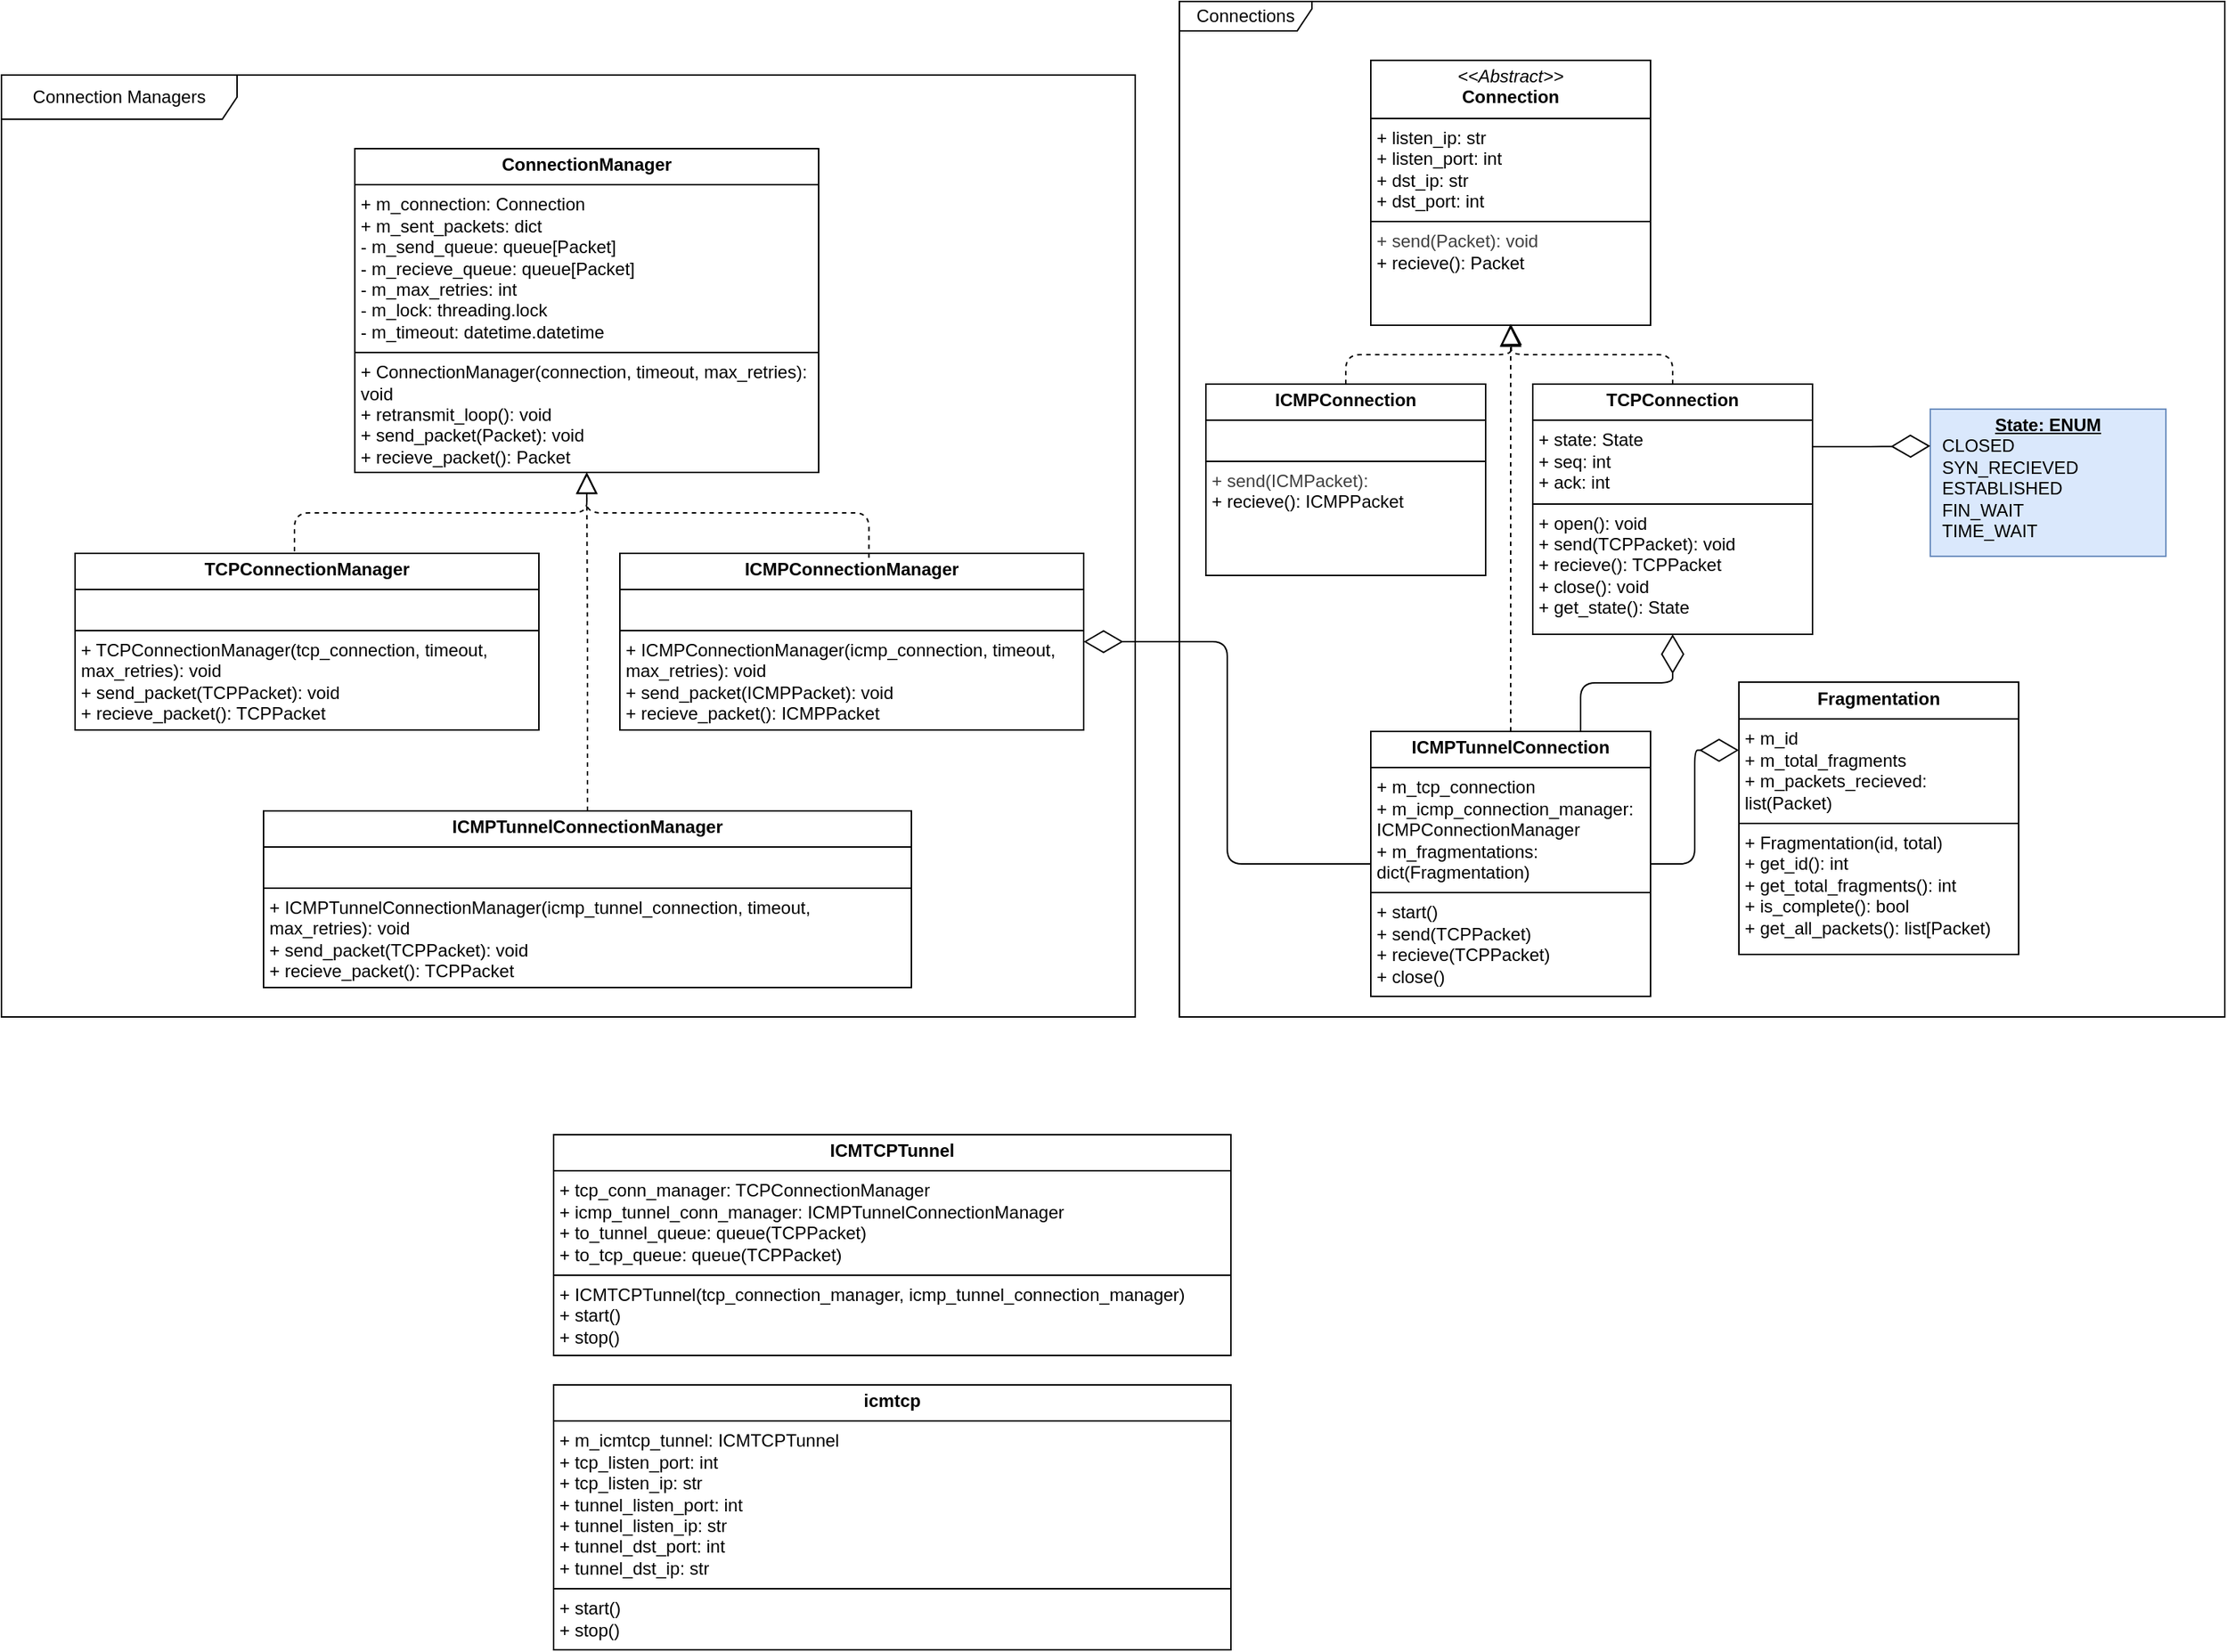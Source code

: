 <mxfile>
    <diagram id="AInQ-T5Q2g1bz4kjks8R" name="Page-1">
        <mxGraphModel dx="1831" dy="1963" grid="1" gridSize="10" guides="1" tooltips="1" connect="1" arrows="1" fold="1" page="1" pageScale="1" pageWidth="850" pageHeight="1100" math="0" shadow="0">
            <root>
                <mxCell id="0"/>
                <mxCell id="1" parent="0"/>
                <mxCell id="5" value="&lt;p style=&quot;margin:0px;margin-top:4px;text-align:center;&quot;&gt;&lt;i&gt;&amp;lt;&amp;lt;Abstract&amp;gt;&amp;gt;&lt;/i&gt;&lt;br&gt;&lt;b&gt;Connection&lt;/b&gt;&lt;/p&gt;&lt;hr size=&quot;1&quot; style=&quot;border-style:solid;&quot;&gt;&lt;p style=&quot;margin:0px;margin-left:4px;&quot;&gt;+ listen_ip: str&lt;/p&gt;&lt;p style=&quot;margin:0px;margin-left:4px;&quot;&gt;+ listen_port: int&lt;/p&gt;&lt;p style=&quot;margin:0px;margin-left:4px;&quot;&gt;+ dst_ip: str&lt;/p&gt;&lt;p style=&quot;margin:0px;margin-left:4px;&quot;&gt;+ dst_port: int&lt;br&gt;&lt;/p&gt;&lt;hr size=&quot;1&quot; style=&quot;border-style:solid;&quot;&gt;&lt;p style=&quot;margin:0px;margin-left:4px;&quot;&gt;&lt;span style=&quot;color: rgb(63, 63, 63); background-color: transparent;&quot;&gt;+ send(Packet): void&lt;/span&gt;&lt;/p&gt;&lt;p style=&quot;margin:0px;margin-left:4px;&quot;&gt;+ recieve(): Packet&lt;/p&gt;" style="verticalAlign=top;align=left;overflow=fill;html=1;whiteSpace=wrap;" vertex="1" parent="1">
                    <mxGeometry x="520" y="10" width="190" height="180" as="geometry"/>
                </mxCell>
                <mxCell id="6" value="&lt;p style=&quot;margin:0px;margin-top:4px;text-align:center;&quot;&gt;&lt;b&gt;ICMPConnection&lt;/b&gt;&lt;/p&gt;&lt;hr size=&quot;1&quot; style=&quot;border-style:solid;&quot;&gt;&lt;p style=&quot;margin:0px;margin-left:4px;&quot;&gt;&lt;br&gt;&lt;/p&gt;&lt;hr size=&quot;1&quot; style=&quot;border-style:solid;&quot;&gt;&lt;p style=&quot;margin:0px;margin-left:4px;&quot;&gt;&lt;span style=&quot;color: rgb(63, 63, 63); background-color: transparent;&quot;&gt;+ send(ICMPacket):&amp;nbsp;&lt;/span&gt;&lt;/p&gt;&lt;p style=&quot;margin:0px;margin-left:4px;&quot;&gt;+ recieve(): ICMPPacket&lt;/p&gt;" style="verticalAlign=top;align=left;overflow=fill;html=1;whiteSpace=wrap;" vertex="1" parent="1">
                    <mxGeometry x="408" y="230" width="190" height="130" as="geometry"/>
                </mxCell>
                <mxCell id="7" value="&lt;p style=&quot;margin:0px;margin-top:4px;text-align:center;&quot;&gt;&lt;b&gt;TCPConnection&lt;/b&gt;&lt;/p&gt;&lt;hr size=&quot;1&quot; style=&quot;border-style:solid;&quot;&gt;&lt;p style=&quot;margin:0px;margin-left:4px;&quot;&gt;+ state: State&lt;/p&gt;&lt;p style=&quot;margin:0px;margin-left:4px;&quot;&gt;+ seq: int&lt;/p&gt;&lt;p style=&quot;margin:0px;margin-left:4px;&quot;&gt;+ ack: int&lt;/p&gt;&lt;hr size=&quot;1&quot; style=&quot;border-style:solid;&quot;&gt;&lt;p style=&quot;margin:0px;margin-left:4px;&quot;&gt;+ open(): void&lt;/p&gt;&lt;p style=&quot;margin:0px;margin-left:4px;&quot;&gt;+ send(TCPPacket): void&lt;/p&gt;&lt;p style=&quot;margin:0px;margin-left:4px;&quot;&gt;+ recieve(): TCPPacket&lt;/p&gt;&lt;p style=&quot;margin:0px;margin-left:4px;&quot;&gt;+ close(): void&lt;/p&gt;&lt;p style=&quot;margin:0px;margin-left:4px;&quot;&gt;+ get_state(): State&lt;/p&gt;" style="verticalAlign=top;align=left;overflow=fill;html=1;whiteSpace=wrap;" vertex="1" parent="1">
                    <mxGeometry x="630" y="230" width="190" height="170" as="geometry"/>
                </mxCell>
                <mxCell id="8" value="" style="endArrow=block;dashed=1;endFill=0;endSize=12;html=1;exitX=0.5;exitY=0;exitDx=0;exitDy=0;entryX=0.5;entryY=1;entryDx=0;entryDy=0;edgeStyle=orthogonalEdgeStyle;" edge="1" parent="1" source="6" target="5">
                    <mxGeometry width="160" relative="1" as="geometry">
                        <mxPoint x="470" y="210" as="sourcePoint"/>
                        <mxPoint x="630" y="210" as="targetPoint"/>
                    </mxGeometry>
                </mxCell>
                <mxCell id="9" value="" style="endArrow=block;dashed=1;endFill=0;endSize=12;html=1;exitX=0.5;exitY=0;exitDx=0;exitDy=0;edgeStyle=orthogonalEdgeStyle;" edge="1" parent="1" source="7">
                    <mxGeometry width="160" relative="1" as="geometry">
                        <mxPoint x="680" y="220" as="sourcePoint"/>
                        <mxPoint x="615" y="189" as="targetPoint"/>
                    </mxGeometry>
                </mxCell>
                <mxCell id="10" value="&lt;p style=&quot;margin:0px;margin-top:4px;text-align:center;&quot;&gt;&lt;b&gt;ICMTCPTunnel&lt;/b&gt;&lt;/p&gt;&lt;hr size=&quot;1&quot; style=&quot;border-style:solid;&quot;&gt;&lt;p style=&quot;margin:0px;margin-left:4px;&quot;&gt;+ tcp_conn_manager: TCPConnectionManager&lt;/p&gt;&lt;p style=&quot;margin:0px;margin-left:4px;&quot;&gt;+ icmp_tunnel_conn_manager: ICMPTunnelConnectionManager&lt;/p&gt;&lt;p style=&quot;margin:0px;margin-left:4px;&quot;&gt;+ to_tunnel_queue: queue(TCPPacket)&lt;/p&gt;&lt;p style=&quot;margin:0px;margin-left:4px;&quot;&gt;+ to_tcp_queue: queue(TCPPacket)&lt;/p&gt;&lt;hr size=&quot;1&quot; style=&quot;border-style:solid;&quot;&gt;&lt;p style=&quot;margin:0px;margin-left:4px;&quot;&gt;+ ICMTCPTunnel(tcp_connection_manager, icmp_tunnel_connection_manager)&lt;/p&gt;&lt;p style=&quot;margin:0px;margin-left:4px;&quot;&gt;+ start()&lt;/p&gt;&lt;p style=&quot;margin:0px;margin-left:4px;&quot;&gt;+ stop()&lt;/p&gt;" style="verticalAlign=top;align=left;overflow=fill;html=1;whiteSpace=wrap;" vertex="1" parent="1">
                    <mxGeometry x="-35" y="740" width="460" height="150" as="geometry"/>
                </mxCell>
                <mxCell id="13" value="&lt;p style=&quot;margin:0px;margin-top:4px;text-align:center;text-decoration:underline;&quot;&gt;&lt;b&gt;State: ENUM&lt;/b&gt;&lt;/p&gt;&lt;p style=&quot;margin:0px;margin-left:8px;&quot;&gt;CLOSED&lt;br&gt;SYN_RECIEVED&lt;/p&gt;&lt;p style=&quot;margin:0px;margin-left:8px;&quot;&gt;ESTABLISHED&lt;/p&gt;&lt;p style=&quot;margin:0px;margin-left:8px;&quot;&gt;FIN_WAIT&lt;/p&gt;&lt;p style=&quot;margin:0px;margin-left:8px;&quot;&gt;TIME_WAIT&lt;br&gt;&lt;/p&gt;" style="verticalAlign=top;align=left;overflow=fill;html=1;whiteSpace=wrap;fillColor=#dae8fc;strokeColor=#6c8ebf;" vertex="1" parent="1">
                    <mxGeometry x="900" y="247" width="160" height="100" as="geometry"/>
                </mxCell>
                <mxCell id="14" value="" style="endArrow=diamondThin;endFill=0;endSize=24;html=1;exitX=1;exitY=0.25;exitDx=0;exitDy=0;entryX=0;entryY=0.25;entryDx=0;entryDy=0;edgeStyle=orthogonalEdgeStyle;" edge="1" parent="1" source="7" target="13">
                    <mxGeometry width="160" relative="1" as="geometry">
                        <mxPoint x="800" y="390" as="sourcePoint"/>
                        <mxPoint x="960" y="390" as="targetPoint"/>
                    </mxGeometry>
                </mxCell>
                <mxCell id="16" value="&lt;p style=&quot;margin:0px;margin-top:4px;text-align:center;&quot;&gt;&lt;b&gt;ConnectionManager&lt;/b&gt;&lt;/p&gt;&lt;hr size=&quot;1&quot; style=&quot;border-style:solid;&quot;&gt;&lt;p style=&quot;margin:0px;margin-left:4px;&quot;&gt;+ m_connection: Connection&lt;/p&gt;&lt;p style=&quot;margin:0px;margin-left:4px;&quot;&gt;+ m_sent_packets: dict&lt;/p&gt;&lt;p style=&quot;margin:0px;margin-left:4px;&quot;&gt;- m_send_queue: queue[Packet]&lt;/p&gt;&lt;p style=&quot;margin:0px;margin-left:4px;&quot;&gt;- m_recieve_queue: queue[Packet]&lt;/p&gt;&lt;p style=&quot;margin:0px;margin-left:4px;&quot;&gt;- m_max_retries: int&lt;/p&gt;&lt;p style=&quot;margin:0px;margin-left:4px;&quot;&gt;- m_lock: threading.lock&lt;/p&gt;&lt;p style=&quot;margin:0px;margin-left:4px;&quot;&gt;- m_timeout: datetime.datetime&lt;/p&gt;&lt;hr size=&quot;1&quot; style=&quot;border-style:solid;&quot;&gt;&lt;p style=&quot;margin:0px;margin-left:4px;&quot;&gt;+ ConnectionManager(connection, timeout, max_retries): void&lt;/p&gt;&lt;p style=&quot;margin:0px;margin-left:4px;&quot;&gt;+ retransmit_loop(): void&lt;/p&gt;&lt;p style=&quot;margin:0px;margin-left:4px;&quot;&gt;+ send_packet(Packet): void&lt;/p&gt;&lt;p style=&quot;margin:0px;margin-left:4px;&quot;&gt;+ recieve_packet(): Packet&lt;/p&gt;&lt;p style=&quot;margin:0px;margin-left:4px;&quot;&gt;&lt;br&gt;&lt;/p&gt;" style="verticalAlign=top;align=left;overflow=fill;html=1;whiteSpace=wrap;" vertex="1" parent="1">
                    <mxGeometry x="-170" y="70" width="315" height="220" as="geometry"/>
                </mxCell>
                <mxCell id="18" value="&lt;p style=&quot;margin:0px;margin-top:4px;text-align:center;&quot;&gt;&lt;b&gt;ICMPTunnelConnection&lt;/b&gt;&lt;/p&gt;&lt;hr size=&quot;1&quot; style=&quot;border-style:solid;&quot;&gt;&lt;p style=&quot;margin:0px;margin-left:4px;&quot;&gt;+ m_tcp_connection&lt;/p&gt;&lt;p style=&quot;margin:0px;margin-left:4px;&quot;&gt;+ m_icmp_connection_manager: ICMPConnectionManager&lt;/p&gt;&lt;p style=&quot;margin:0px;margin-left:4px;&quot;&gt;+ m_fragmentations: dict(Fragmentation)&lt;/p&gt;&lt;hr size=&quot;1&quot; style=&quot;border-style:solid;&quot;&gt;&lt;p style=&quot;margin:0px;margin-left:4px;&quot;&gt;+ start()&lt;/p&gt;&lt;p style=&quot;margin:0px;margin-left:4px;&quot;&gt;+ send(TCPPacket)&lt;/p&gt;&lt;p style=&quot;margin:0px;margin-left:4px;&quot;&gt;+ recieve(TCPPacket)&lt;/p&gt;&lt;p style=&quot;margin:0px;margin-left:4px;&quot;&gt;+ close()&lt;/p&gt;" style="verticalAlign=top;align=left;overflow=fill;html=1;whiteSpace=wrap;" vertex="1" parent="1">
                    <mxGeometry x="520" y="466" width="190" height="180" as="geometry"/>
                </mxCell>
                <mxCell id="20" value="" style="endArrow=block;dashed=1;endFill=0;endSize=12;html=1;exitX=0.5;exitY=0;exitDx=0;exitDy=0;entryX=0.5;entryY=1;entryDx=0;entryDy=0;edgeStyle=orthogonalEdgeStyle;" edge="1" parent="1" source="18" target="5">
                    <mxGeometry width="160" relative="1" as="geometry">
                        <mxPoint x="513" y="240" as="sourcePoint"/>
                        <mxPoint x="625" y="200" as="targetPoint"/>
                    </mxGeometry>
                </mxCell>
                <mxCell id="21" value="" style="endArrow=diamondThin;endFill=0;endSize=24;html=1;exitX=0.75;exitY=0;exitDx=0;exitDy=0;entryX=0.5;entryY=1;entryDx=0;entryDy=0;edgeStyle=orthogonalEdgeStyle;" edge="1" parent="1" source="18" target="7">
                    <mxGeometry width="160" relative="1" as="geometry">
                        <mxPoint x="830" y="278" as="sourcePoint"/>
                        <mxPoint x="910" y="265" as="targetPoint"/>
                    </mxGeometry>
                </mxCell>
                <mxCell id="22" value="" style="endArrow=diamondThin;endFill=0;endSize=24;html=1;entryX=1;entryY=0.5;entryDx=0;entryDy=0;edgeStyle=orthogonalEdgeStyle;" edge="1" parent="1" source="18" target="25">
                    <mxGeometry width="160" relative="1" as="geometry">
                        <mxPoint x="600" y="630" as="sourcePoint"/>
                        <mxPoint x="735" y="390" as="targetPoint"/>
                    </mxGeometry>
                </mxCell>
                <mxCell id="23" value="&lt;p style=&quot;margin:0px;margin-top:4px;text-align:center;&quot;&gt;&lt;b&gt;Fragmentation&lt;/b&gt;&lt;/p&gt;&lt;hr size=&quot;1&quot; style=&quot;border-style:solid;&quot;&gt;&lt;p style=&quot;margin:0px;margin-left:4px;&quot;&gt;+ m_id&lt;/p&gt;&lt;p style=&quot;margin:0px;margin-left:4px;&quot;&gt;+ m_total_fragments&lt;/p&gt;&lt;p style=&quot;margin:0px;margin-left:4px;&quot;&gt;+ m_packets_recieved: list(Packet)&lt;/p&gt;&lt;hr size=&quot;1&quot; style=&quot;border-style:solid;&quot;&gt;&lt;p style=&quot;margin:0px;margin-left:4px;&quot;&gt;+ Fragmentation(id, total)&lt;/p&gt;&lt;p style=&quot;margin:0px;margin-left:4px;&quot;&gt;+ get_id(): int&lt;/p&gt;&lt;p style=&quot;margin:0px;margin-left:4px;&quot;&gt;+ get_total_fragments(): int&lt;/p&gt;&lt;p style=&quot;margin:0px;margin-left:4px;&quot;&gt;+ is_complete(): bool&lt;/p&gt;&lt;p style=&quot;margin:0px;margin-left:4px;&quot;&gt;+ get_all_packets(): list[Packet)&lt;/p&gt;" style="verticalAlign=top;align=left;overflow=fill;html=1;whiteSpace=wrap;" vertex="1" parent="1">
                    <mxGeometry x="770" y="432.5" width="190" height="185" as="geometry"/>
                </mxCell>
                <mxCell id="24" value="" style="endArrow=diamondThin;endFill=0;endSize=24;html=1;exitX=1;exitY=0.5;exitDx=0;exitDy=0;entryX=0;entryY=0.25;entryDx=0;entryDy=0;edgeStyle=orthogonalEdgeStyle;" edge="1" parent="1" source="18" target="23">
                    <mxGeometry width="160" relative="1" as="geometry">
                        <mxPoint x="532" y="528" as="sourcePoint"/>
                        <mxPoint x="425" y="480" as="targetPoint"/>
                    </mxGeometry>
                </mxCell>
                <mxCell id="25" value="&lt;p style=&quot;margin:0px;margin-top:4px;text-align:center;&quot;&gt;&lt;b&gt;ICMPConnectionManager&lt;/b&gt;&lt;/p&gt;&lt;hr size=&quot;1&quot; style=&quot;border-style:solid;&quot;&gt;&lt;p style=&quot;margin:0px;margin-left:4px;&quot;&gt;&lt;br&gt;&lt;/p&gt;&lt;hr size=&quot;1&quot; style=&quot;border-style:solid;&quot;&gt;&lt;p style=&quot;margin:0px;margin-left:4px;&quot;&gt;+ ICMPConnectionManager(icmp_connection, timeout, max_retries): void&lt;/p&gt;&lt;p style=&quot;margin:0px;margin-left:4px;&quot;&gt;+ send_packet(ICMPPacket): void&lt;/p&gt;&lt;p style=&quot;margin:0px;margin-left:4px;&quot;&gt;+ recieve_packet(): ICMPPacket&lt;/p&gt;&lt;p style=&quot;margin:0px;margin-left:4px;&quot;&gt;&lt;br&gt;&lt;/p&gt;" style="verticalAlign=top;align=left;overflow=fill;html=1;whiteSpace=wrap;" vertex="1" parent="1">
                    <mxGeometry x="10" y="345" width="315" height="120" as="geometry"/>
                </mxCell>
                <mxCell id="26" value="" style="endArrow=block;dashed=1;endFill=0;endSize=12;html=1;exitX=0.537;exitY=0.025;exitDx=0;exitDy=0;edgeStyle=orthogonalEdgeStyle;exitPerimeter=0;" edge="1" parent="1" source="25" target="16">
                    <mxGeometry width="160" relative="1" as="geometry">
                        <mxPoint x="190" y="555" as="sourcePoint"/>
                        <mxPoint x="190" y="305" as="targetPoint"/>
                    </mxGeometry>
                </mxCell>
                <mxCell id="28" value="Connections" style="shape=umlFrame;whiteSpace=wrap;html=1;pointerEvents=0;width=90;height=20;" vertex="1" parent="1">
                    <mxGeometry x="390" y="-30" width="710" height="690" as="geometry"/>
                </mxCell>
                <mxCell id="29" value="&lt;p style=&quot;margin:0px;margin-top:4px;text-align:center;&quot;&gt;&lt;b&gt;TCPConnectionManager&lt;/b&gt;&lt;/p&gt;&lt;hr size=&quot;1&quot; style=&quot;border-style:solid;&quot;&gt;&lt;p style=&quot;margin:0px;margin-left:4px;&quot;&gt;&lt;br&gt;&lt;/p&gt;&lt;hr size=&quot;1&quot; style=&quot;border-style:solid;&quot;&gt;&lt;p style=&quot;margin:0px;margin-left:4px;&quot;&gt;+ TCPConnectionManager(tcp_connection, timeout, max_retries): void&lt;/p&gt;&lt;p style=&quot;margin:0px;margin-left:4px;&quot;&gt;+ send_packet(TCPPacket): void&lt;/p&gt;&lt;p style=&quot;margin:0px;margin-left:4px;&quot;&gt;+ recieve_packet(): TCPPacket&lt;/p&gt;&lt;p style=&quot;margin:0px;margin-left:4px;&quot;&gt;&lt;br&gt;&lt;/p&gt;" style="verticalAlign=top;align=left;overflow=fill;html=1;whiteSpace=wrap;" vertex="1" parent="1">
                    <mxGeometry x="-360" y="345" width="315" height="120" as="geometry"/>
                </mxCell>
                <mxCell id="30" value="" style="endArrow=block;dashed=1;endFill=0;endSize=12;html=1;exitX=0.473;exitY=-0.011;exitDx=0;exitDy=0;edgeStyle=orthogonalEdgeStyle;exitPerimeter=0;entryX=0.5;entryY=1;entryDx=0;entryDy=0;" edge="1" parent="1" source="29" target="16">
                    <mxGeometry width="160" relative="1" as="geometry">
                        <mxPoint x="189" y="358" as="sourcePoint"/>
                        <mxPoint x="-2" y="300" as="targetPoint"/>
                    </mxGeometry>
                </mxCell>
                <mxCell id="31" value="&lt;p style=&quot;margin:0px;margin-top:4px;text-align:center;&quot;&gt;&lt;b&gt;ICMPTunnelConnectionManager&lt;/b&gt;&lt;/p&gt;&lt;hr size=&quot;1&quot; style=&quot;border-style:solid;&quot;&gt;&lt;p style=&quot;margin:0px;margin-left:4px;&quot;&gt;&lt;br&gt;&lt;/p&gt;&lt;hr size=&quot;1&quot; style=&quot;border-style:solid;&quot;&gt;&lt;p style=&quot;margin:0px;margin-left:4px;&quot;&gt;+ ICMPTunnelConnectionManager(icmp_tunnel_connection, timeout, max_retries): void&lt;/p&gt;&lt;p style=&quot;margin:0px;margin-left:4px;&quot;&gt;+ send_packet(TCPPacket): void&lt;/p&gt;&lt;p style=&quot;margin:0px;margin-left:4px;&quot;&gt;+ recieve_packet(): TCPPacket&lt;/p&gt;&lt;p style=&quot;margin:0px;margin-left:4px;&quot;&gt;&lt;br&gt;&lt;/p&gt;" style="verticalAlign=top;align=left;overflow=fill;html=1;whiteSpace=wrap;" vertex="1" parent="1">
                    <mxGeometry x="-232" y="520" width="440" height="120" as="geometry"/>
                </mxCell>
                <mxCell id="32" value="" style="endArrow=block;dashed=1;endFill=0;endSize=12;html=1;exitX=0.5;exitY=0;exitDx=0;exitDy=0;edgeStyle=orthogonalEdgeStyle;" edge="1" parent="1" source="31" target="16">
                    <mxGeometry width="160" relative="1" as="geometry">
                        <mxPoint x="189" y="358" as="sourcePoint"/>
                        <mxPoint x="-10" y="280" as="targetPoint"/>
                    </mxGeometry>
                </mxCell>
                <mxCell id="34" value="Connection Managers" style="shape=umlFrame;whiteSpace=wrap;html=1;pointerEvents=0;width=160;height=30;" vertex="1" parent="1">
                    <mxGeometry x="-410" y="20" width="770" height="640" as="geometry"/>
                </mxCell>
                <mxCell id="35" value="&lt;p style=&quot;margin:0px;margin-top:4px;text-align:center;&quot;&gt;&lt;b&gt;icmtcp&lt;/b&gt;&lt;/p&gt;&lt;hr size=&quot;1&quot; style=&quot;border-style:solid;&quot;&gt;&lt;p style=&quot;margin:0px;margin-left:4px;&quot;&gt;+ m_icmtcp_tunnel: ICMTCPTunnel&lt;br&gt;&lt;/p&gt;&lt;p style=&quot;margin:0px;margin-left:4px;&quot;&gt;+ tcp_listen_port: int&lt;/p&gt;&lt;p style=&quot;margin:0px;margin-left:4px;&quot;&gt;+ tcp_listen_ip: str&lt;/p&gt;&lt;p style=&quot;margin:0px;margin-left:4px;&quot;&gt;+ tunnel_listen_port: int&lt;/p&gt;&lt;p style=&quot;margin:0px;margin-left:4px;&quot;&gt;+ tunnel_listen_ip: str&lt;/p&gt;&lt;p style=&quot;margin:0px;margin-left:4px;&quot;&gt;+ tunnel_dst_port: int&lt;/p&gt;&lt;p style=&quot;margin:0px;margin-left:4px;&quot;&gt;+ tunnel_dst_ip: str&lt;/p&gt;&lt;hr size=&quot;1&quot; style=&quot;border-style:solid;&quot;&gt;&lt;p style=&quot;margin:0px;margin-left:4px;&quot;&gt;+ start()&lt;/p&gt;&lt;p style=&quot;margin:0px;margin-left:4px;&quot;&gt;+ stop()&lt;/p&gt;" style="verticalAlign=top;align=left;overflow=fill;html=1;whiteSpace=wrap;" vertex="1" parent="1">
                    <mxGeometry x="-35" y="910" width="460" height="180" as="geometry"/>
                </mxCell>
            </root>
        </mxGraphModel>
    </diagram>
</mxfile>